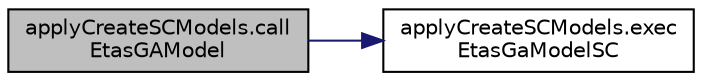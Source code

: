 digraph "applyCreateSCModels.callEtasGAModel"
{
  edge [fontname="Helvetica",fontsize="10",labelfontname="Helvetica",labelfontsize="10"];
  node [fontname="Helvetica",fontsize="10",shape=record];
  rankdir="LR";
  Node0 [label="applyCreateSCModels.call\lEtasGAModel",height=0.2,width=0.4,color="black", fillcolor="grey75", style="filled", fontcolor="black"];
  Node0 -> Node1 [color="midnightblue",fontsize="10",style="solid",fontname="Helvetica"];
  Node1 [label="applyCreateSCModels.exec\lEtasGaModelSC",height=0.2,width=0.4,color="black", fillcolor="white", style="filled",URL="$namespaceapply_create_s_c_models.html#abf6dafc972591d94c597acc2fcb90dd4"];
}
